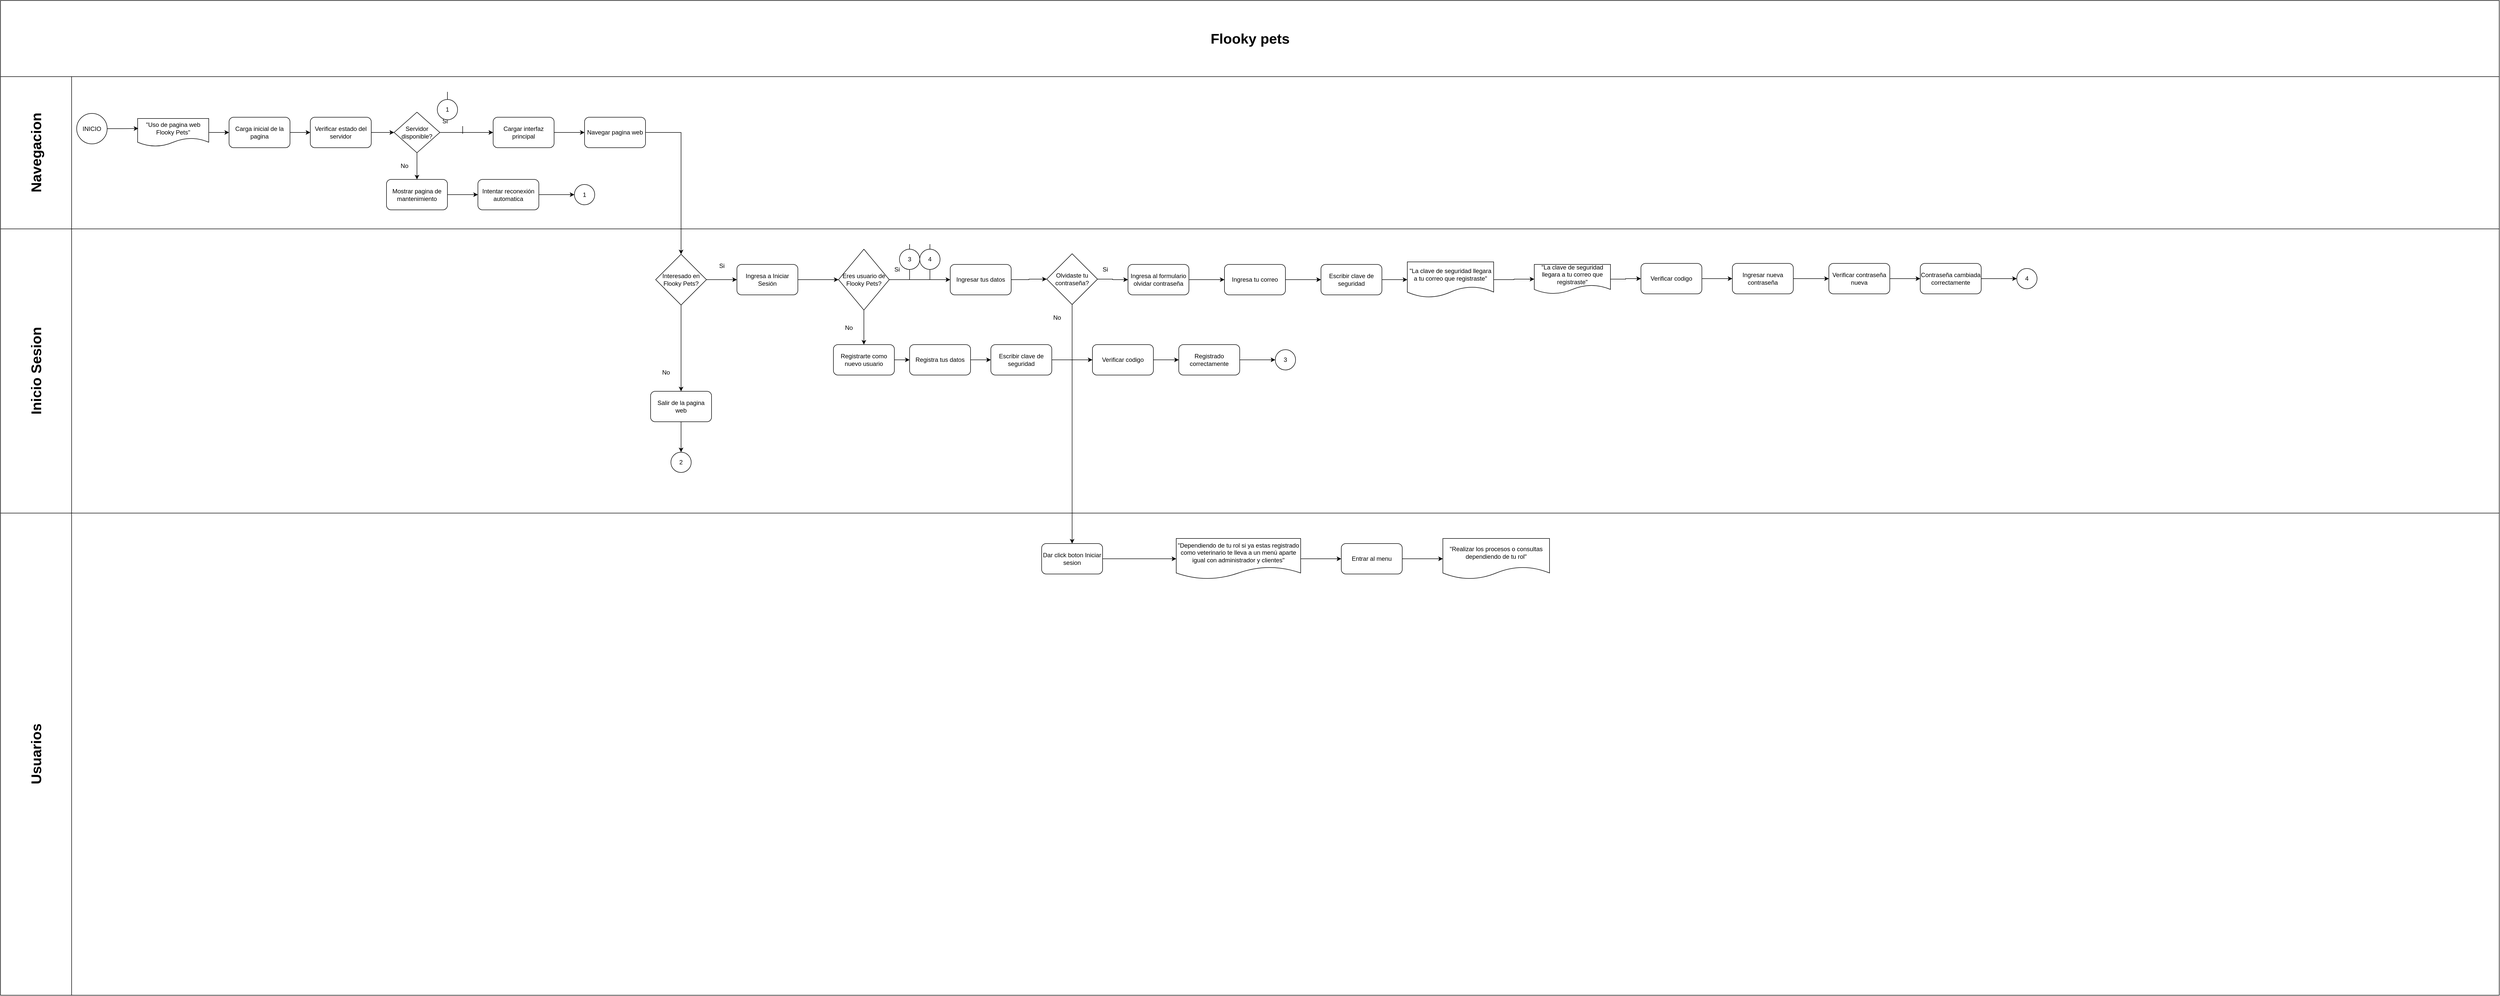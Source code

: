 <mxfile version="26.3.0">
  <diagram name="Página-1" id="5WowF1tZtqZ2zWdQ8NlJ">
    <mxGraphModel dx="6558" dy="4348" grid="1" gridSize="10" guides="1" tooltips="1" connect="1" arrows="1" fold="1" page="1" pageScale="1" pageWidth="5200" pageHeight="3600" math="0" shadow="0">
      <root>
        <mxCell id="0" />
        <mxCell id="1" parent="0" />
        <mxCell id="Lxw3tEKo1LNul-f_pS27-1" value="&lt;font style=&quot;font-size: 28px;&quot;&gt;Flooky pets&lt;/font&gt;" style="swimlane;childLayout=stackLayout;resizeParent=1;resizeParentMax=0;horizontal=1;startSize=150;horizontalStack=0;html=1;" vertex="1" parent="1">
          <mxGeometry x="-5200" y="-3600" width="4920" height="1960" as="geometry" />
        </mxCell>
        <mxCell id="Lxw3tEKo1LNul-f_pS27-2" value="&lt;font style=&quot;font-size: 28px;&quot;&gt;Navegacion&lt;/font&gt;" style="swimlane;startSize=140;horizontal=0;html=1;" vertex="1" parent="Lxw3tEKo1LNul-f_pS27-1">
          <mxGeometry y="150" width="4920" height="300" as="geometry" />
        </mxCell>
        <mxCell id="Lxw3tEKo1LNul-f_pS27-91" style="edgeStyle=orthogonalEdgeStyle;rounded=0;orthogonalLoop=1;jettySize=auto;html=1;entryX=0;entryY=0.5;entryDx=0;entryDy=0;" edge="1" parent="Lxw3tEKo1LNul-f_pS27-2" source="Lxw3tEKo1LNul-f_pS27-32" target="Lxw3tEKo1LNul-f_pS27-8">
          <mxGeometry relative="1" as="geometry" />
        </mxCell>
        <mxCell id="Lxw3tEKo1LNul-f_pS27-32" value="&quot;Uso de pagina web Flooky Pets&quot;" style="shape=document;whiteSpace=wrap;html=1;boundedLbl=1;" vertex="1" parent="Lxw3tEKo1LNul-f_pS27-2">
          <mxGeometry x="270" y="82.5" width="140" height="55" as="geometry" />
        </mxCell>
        <mxCell id="Lxw3tEKo1LNul-f_pS27-6" value="INICIO" style="ellipse;whiteSpace=wrap;html=1;aspect=fixed;" vertex="1" parent="Lxw3tEKo1LNul-f_pS27-2">
          <mxGeometry x="150" y="72.5" width="60" height="60" as="geometry" />
        </mxCell>
        <mxCell id="Lxw3tEKo1LNul-f_pS27-95" style="edgeStyle=orthogonalEdgeStyle;rounded=0;orthogonalLoop=1;jettySize=auto;html=1;" edge="1" parent="Lxw3tEKo1LNul-f_pS27-2" source="Lxw3tEKo1LNul-f_pS27-8" target="Lxw3tEKo1LNul-f_pS27-10">
          <mxGeometry relative="1" as="geometry" />
        </mxCell>
        <mxCell id="Lxw3tEKo1LNul-f_pS27-8" value="Carga inicial de la pagina" style="rounded=1;whiteSpace=wrap;html=1;" vertex="1" parent="Lxw3tEKo1LNul-f_pS27-2">
          <mxGeometry x="450" y="80" width="120" height="60" as="geometry" />
        </mxCell>
        <mxCell id="Lxw3tEKo1LNul-f_pS27-96" style="edgeStyle=orthogonalEdgeStyle;rounded=0;orthogonalLoop=1;jettySize=auto;html=1;entryX=0;entryY=0.5;entryDx=0;entryDy=0;" edge="1" parent="Lxw3tEKo1LNul-f_pS27-2" source="Lxw3tEKo1LNul-f_pS27-10" target="Lxw3tEKo1LNul-f_pS27-13">
          <mxGeometry relative="1" as="geometry" />
        </mxCell>
        <mxCell id="Lxw3tEKo1LNul-f_pS27-10" value="Verificar estado del servidor" style="rounded=1;whiteSpace=wrap;html=1;" vertex="1" parent="Lxw3tEKo1LNul-f_pS27-2">
          <mxGeometry x="610" y="80" width="120" height="60" as="geometry" />
        </mxCell>
        <mxCell id="Lxw3tEKo1LNul-f_pS27-94" style="edgeStyle=orthogonalEdgeStyle;rounded=0;orthogonalLoop=1;jettySize=auto;html=1;entryX=0.01;entryY=0.356;entryDx=0;entryDy=0;entryPerimeter=0;" edge="1" parent="Lxw3tEKo1LNul-f_pS27-2" source="Lxw3tEKo1LNul-f_pS27-6" target="Lxw3tEKo1LNul-f_pS27-32">
          <mxGeometry relative="1" as="geometry" />
        </mxCell>
        <mxCell id="Lxw3tEKo1LNul-f_pS27-97" style="edgeStyle=orthogonalEdgeStyle;rounded=0;orthogonalLoop=1;jettySize=auto;html=1;entryX=0;entryY=0.5;entryDx=0;entryDy=0;" edge="1" parent="Lxw3tEKo1LNul-f_pS27-2" source="Lxw3tEKo1LNul-f_pS27-13" target="Lxw3tEKo1LNul-f_pS27-19">
          <mxGeometry relative="1" as="geometry" />
        </mxCell>
        <mxCell id="Lxw3tEKo1LNul-f_pS27-100" style="edgeStyle=orthogonalEdgeStyle;rounded=0;orthogonalLoop=1;jettySize=auto;html=1;entryX=0.5;entryY=0;entryDx=0;entryDy=0;" edge="1" parent="Lxw3tEKo1LNul-f_pS27-2" source="Lxw3tEKo1LNul-f_pS27-13" target="Lxw3tEKo1LNul-f_pS27-15">
          <mxGeometry relative="1" as="geometry" />
        </mxCell>
        <mxCell id="Lxw3tEKo1LNul-f_pS27-13" value="Servidor disponible?" style="rhombus;whiteSpace=wrap;html=1;" vertex="1" parent="Lxw3tEKo1LNul-f_pS27-2">
          <mxGeometry x="775" y="70" width="90" height="80" as="geometry" />
        </mxCell>
        <mxCell id="Lxw3tEKo1LNul-f_pS27-102" style="edgeStyle=orthogonalEdgeStyle;rounded=0;orthogonalLoop=1;jettySize=auto;html=1;entryX=0;entryY=0.5;entryDx=0;entryDy=0;" edge="1" parent="Lxw3tEKo1LNul-f_pS27-2" source="Lxw3tEKo1LNul-f_pS27-15" target="Lxw3tEKo1LNul-f_pS27-17">
          <mxGeometry relative="1" as="geometry" />
        </mxCell>
        <mxCell id="Lxw3tEKo1LNul-f_pS27-15" value="Mostrar pagina de mantenimiento" style="rounded=1;whiteSpace=wrap;html=1;" vertex="1" parent="Lxw3tEKo1LNul-f_pS27-2">
          <mxGeometry x="760" y="202.5" width="120" height="60" as="geometry" />
        </mxCell>
        <mxCell id="Lxw3tEKo1LNul-f_pS27-103" style="edgeStyle=orthogonalEdgeStyle;rounded=0;orthogonalLoop=1;jettySize=auto;html=1;entryX=0;entryY=0.5;entryDx=0;entryDy=0;" edge="1" parent="Lxw3tEKo1LNul-f_pS27-2" source="Lxw3tEKo1LNul-f_pS27-17" target="Lxw3tEKo1LNul-f_pS27-33">
          <mxGeometry relative="1" as="geometry" />
        </mxCell>
        <mxCell id="Lxw3tEKo1LNul-f_pS27-17" value="Intentar reconexión automatica" style="rounded=1;whiteSpace=wrap;html=1;" vertex="1" parent="Lxw3tEKo1LNul-f_pS27-2">
          <mxGeometry x="940" y="202.5" width="120" height="60" as="geometry" />
        </mxCell>
        <mxCell id="Lxw3tEKo1LNul-f_pS27-99" style="edgeStyle=orthogonalEdgeStyle;rounded=0;orthogonalLoop=1;jettySize=auto;html=1;exitX=1;exitY=0.5;exitDx=0;exitDy=0;entryX=0;entryY=0.5;entryDx=0;entryDy=0;" edge="1" parent="Lxw3tEKo1LNul-f_pS27-2" source="Lxw3tEKo1LNul-f_pS27-19" target="Lxw3tEKo1LNul-f_pS27-21">
          <mxGeometry relative="1" as="geometry" />
        </mxCell>
        <mxCell id="Lxw3tEKo1LNul-f_pS27-19" value="Cargar interfaz principal" style="rounded=1;whiteSpace=wrap;html=1;" vertex="1" parent="Lxw3tEKo1LNul-f_pS27-2">
          <mxGeometry x="970" y="80" width="120" height="60" as="geometry" />
        </mxCell>
        <mxCell id="Lxw3tEKo1LNul-f_pS27-21" value="Navegar pagina web" style="rounded=1;whiteSpace=wrap;html=1;" vertex="1" parent="Lxw3tEKo1LNul-f_pS27-2">
          <mxGeometry x="1150" y="80" width="120" height="60" as="geometry" />
        </mxCell>
        <mxCell id="Lxw3tEKo1LNul-f_pS27-25" value="Si" style="text;html=1;align=center;verticalAlign=middle;resizable=0;points=[];autosize=1;strokeColor=none;fillColor=none;" vertex="1" parent="Lxw3tEKo1LNul-f_pS27-2">
          <mxGeometry x="860" y="72.5" width="30" height="30" as="geometry" />
        </mxCell>
        <mxCell id="Lxw3tEKo1LNul-f_pS27-26" value="No" style="text;html=1;align=center;verticalAlign=middle;resizable=0;points=[];autosize=1;strokeColor=none;fillColor=none;" vertex="1" parent="Lxw3tEKo1LNul-f_pS27-2">
          <mxGeometry x="775" y="160.5" width="40" height="30" as="geometry" />
        </mxCell>
        <mxCell id="Lxw3tEKo1LNul-f_pS27-33" value="1" style="ellipse;whiteSpace=wrap;html=1;aspect=fixed;" vertex="1" parent="Lxw3tEKo1LNul-f_pS27-2">
          <mxGeometry x="1130" y="212.5" width="40" height="40" as="geometry" />
        </mxCell>
        <mxCell id="Lxw3tEKo1LNul-f_pS27-35" value="" style="endArrow=none;html=1;rounded=0;" edge="1" parent="Lxw3tEKo1LNul-f_pS27-2" source="Lxw3tEKo1LNul-f_pS27-37">
          <mxGeometry width="50" height="50" relative="1" as="geometry">
            <mxPoint x="880" y="98" as="sourcePoint" />
            <mxPoint x="880" y="30" as="targetPoint" />
          </mxGeometry>
        </mxCell>
        <mxCell id="Lxw3tEKo1LNul-f_pS27-36" value="" style="endArrow=none;html=1;rounded=0;" edge="1" parent="Lxw3tEKo1LNul-f_pS27-2">
          <mxGeometry width="50" height="50" relative="1" as="geometry">
            <mxPoint x="910" y="112.5" as="sourcePoint" />
            <mxPoint x="910" y="97.5" as="targetPoint" />
          </mxGeometry>
        </mxCell>
        <mxCell id="Lxw3tEKo1LNul-f_pS27-37" value="1" style="ellipse;whiteSpace=wrap;html=1;aspect=fixed;" vertex="1" parent="Lxw3tEKo1LNul-f_pS27-2">
          <mxGeometry x="860" y="45" width="40" height="40" as="geometry" />
        </mxCell>
        <mxCell id="Lxw3tEKo1LNul-f_pS27-3" value="&lt;font style=&quot;font-size: 28px;&quot;&gt;Inicio Sesion&lt;/font&gt;" style="swimlane;startSize=140;horizontal=0;html=1;" vertex="1" parent="Lxw3tEKo1LNul-f_pS27-1">
          <mxGeometry y="450" width="4920" height="560" as="geometry" />
        </mxCell>
        <mxCell id="Lxw3tEKo1LNul-f_pS27-22" style="edgeStyle=orthogonalEdgeStyle;rounded=0;orthogonalLoop=1;jettySize=auto;html=1;exitX=1;exitY=0.5;exitDx=0;exitDy=0;entryX=0;entryY=0.5;entryDx=0;entryDy=0;" edge="1" parent="Lxw3tEKo1LNul-f_pS27-3" source="Lxw3tEKo1LNul-f_pS27-24" target="Lxw3tEKo1LNul-f_pS27-30">
          <mxGeometry relative="1" as="geometry" />
        </mxCell>
        <mxCell id="Lxw3tEKo1LNul-f_pS27-23" style="edgeStyle=orthogonalEdgeStyle;rounded=0;orthogonalLoop=1;jettySize=auto;html=1;exitX=0.5;exitY=1;exitDx=0;exitDy=0;entryX=0.5;entryY=0;entryDx=0;entryDy=0;" edge="1" parent="Lxw3tEKo1LNul-f_pS27-3" source="Lxw3tEKo1LNul-f_pS27-24" target="Lxw3tEKo1LNul-f_pS27-28">
          <mxGeometry relative="1" as="geometry" />
        </mxCell>
        <mxCell id="Lxw3tEKo1LNul-f_pS27-24" value="Interesado en Flooky Pets?" style="rhombus;whiteSpace=wrap;html=1;" vertex="1" parent="Lxw3tEKo1LNul-f_pS27-3">
          <mxGeometry x="1290" y="50" width="100" height="100" as="geometry" />
        </mxCell>
        <mxCell id="Lxw3tEKo1LNul-f_pS27-27" style="edgeStyle=orthogonalEdgeStyle;rounded=0;orthogonalLoop=1;jettySize=auto;html=1;exitX=0.5;exitY=1;exitDx=0;exitDy=0;entryX=0.5;entryY=0;entryDx=0;entryDy=0;" edge="1" parent="Lxw3tEKo1LNul-f_pS27-3" source="Lxw3tEKo1LNul-f_pS27-28" target="Lxw3tEKo1LNul-f_pS27-34">
          <mxGeometry relative="1" as="geometry" />
        </mxCell>
        <mxCell id="Lxw3tEKo1LNul-f_pS27-28" value="Salir de la pagina web" style="rounded=1;whiteSpace=wrap;html=1;" vertex="1" parent="Lxw3tEKo1LNul-f_pS27-3">
          <mxGeometry x="1280" y="320" width="120" height="60" as="geometry" />
        </mxCell>
        <mxCell id="Lxw3tEKo1LNul-f_pS27-117" style="edgeStyle=orthogonalEdgeStyle;rounded=0;orthogonalLoop=1;jettySize=auto;html=1;entryX=0;entryY=0.5;entryDx=0;entryDy=0;" edge="1" parent="Lxw3tEKo1LNul-f_pS27-3" source="Lxw3tEKo1LNul-f_pS27-30" target="Lxw3tEKo1LNul-f_pS27-44">
          <mxGeometry relative="1" as="geometry" />
        </mxCell>
        <mxCell id="Lxw3tEKo1LNul-f_pS27-30" value="Ingresa a Iniciar Sesión" style="rounded=1;whiteSpace=wrap;html=1;" vertex="1" parent="Lxw3tEKo1LNul-f_pS27-3">
          <mxGeometry x="1450" y="70" width="120" height="60" as="geometry" />
        </mxCell>
        <mxCell id="Lxw3tEKo1LNul-f_pS27-34" value="2" style="ellipse;whiteSpace=wrap;html=1;aspect=fixed;" vertex="1" parent="Lxw3tEKo1LNul-f_pS27-3">
          <mxGeometry x="1320" y="440" width="40" height="40" as="geometry" />
        </mxCell>
        <mxCell id="Lxw3tEKo1LNul-f_pS27-38" value="No" style="text;html=1;align=center;verticalAlign=middle;resizable=0;points=[];autosize=1;strokeColor=none;fillColor=none;" vertex="1" parent="Lxw3tEKo1LNul-f_pS27-3">
          <mxGeometry x="1290" y="268" width="40" height="30" as="geometry" />
        </mxCell>
        <mxCell id="Lxw3tEKo1LNul-f_pS27-39" value="Si" style="text;html=1;align=center;verticalAlign=middle;resizable=0;points=[];autosize=1;strokeColor=none;fillColor=none;" vertex="1" parent="Lxw3tEKo1LNul-f_pS27-3">
          <mxGeometry x="1405" y="58" width="30" height="30" as="geometry" />
        </mxCell>
        <mxCell id="Lxw3tEKo1LNul-f_pS27-40" style="edgeStyle=orthogonalEdgeStyle;rounded=0;orthogonalLoop=1;jettySize=auto;html=1;exitX=1;exitY=0.5;exitDx=0;exitDy=0;entryX=0;entryY=0.5;entryDx=0;entryDy=0;" edge="1" parent="Lxw3tEKo1LNul-f_pS27-3" source="Lxw3tEKo1LNul-f_pS27-41" target="Lxw3tEKo1LNul-f_pS27-62">
          <mxGeometry relative="1" as="geometry" />
        </mxCell>
        <mxCell id="Lxw3tEKo1LNul-f_pS27-41" value="Ingresar tus datos" style="rounded=1;whiteSpace=wrap;html=1;" vertex="1" parent="Lxw3tEKo1LNul-f_pS27-3">
          <mxGeometry x="1870" y="70" width="120" height="60" as="geometry" />
        </mxCell>
        <mxCell id="Lxw3tEKo1LNul-f_pS27-42" style="edgeStyle=orthogonalEdgeStyle;rounded=0;orthogonalLoop=1;jettySize=auto;html=1;exitX=0.5;exitY=1;exitDx=0;exitDy=0;entryX=0.5;entryY=0;entryDx=0;entryDy=0;" edge="1" parent="Lxw3tEKo1LNul-f_pS27-3" source="Lxw3tEKo1LNul-f_pS27-44" target="Lxw3tEKo1LNul-f_pS27-46">
          <mxGeometry relative="1" as="geometry" />
        </mxCell>
        <mxCell id="Lxw3tEKo1LNul-f_pS27-118" style="edgeStyle=orthogonalEdgeStyle;rounded=0;orthogonalLoop=1;jettySize=auto;html=1;" edge="1" parent="Lxw3tEKo1LNul-f_pS27-3" source="Lxw3tEKo1LNul-f_pS27-44" target="Lxw3tEKo1LNul-f_pS27-41">
          <mxGeometry relative="1" as="geometry" />
        </mxCell>
        <mxCell id="Lxw3tEKo1LNul-f_pS27-44" value="Eres usuario de Flooky Pets?" style="rhombus;whiteSpace=wrap;html=1;" vertex="1" parent="Lxw3tEKo1LNul-f_pS27-3">
          <mxGeometry x="1650" y="40" width="100" height="120" as="geometry" />
        </mxCell>
        <mxCell id="Lxw3tEKo1LNul-f_pS27-106" style="edgeStyle=orthogonalEdgeStyle;rounded=0;orthogonalLoop=1;jettySize=auto;html=1;entryX=0;entryY=0.5;entryDx=0;entryDy=0;" edge="1" parent="Lxw3tEKo1LNul-f_pS27-3" source="Lxw3tEKo1LNul-f_pS27-46" target="Lxw3tEKo1LNul-f_pS27-48">
          <mxGeometry relative="1" as="geometry" />
        </mxCell>
        <mxCell id="Lxw3tEKo1LNul-f_pS27-46" value="Registrarte como nuevo usuario" style="rounded=1;whiteSpace=wrap;html=1;" vertex="1" parent="Lxw3tEKo1LNul-f_pS27-3">
          <mxGeometry x="1640" y="228" width="120" height="60" as="geometry" />
        </mxCell>
        <mxCell id="Lxw3tEKo1LNul-f_pS27-107" style="edgeStyle=orthogonalEdgeStyle;rounded=0;orthogonalLoop=1;jettySize=auto;html=1;entryX=0;entryY=0.5;entryDx=0;entryDy=0;" edge="1" parent="Lxw3tEKo1LNul-f_pS27-3" source="Lxw3tEKo1LNul-f_pS27-48" target="Lxw3tEKo1LNul-f_pS27-50">
          <mxGeometry relative="1" as="geometry" />
        </mxCell>
        <mxCell id="Lxw3tEKo1LNul-f_pS27-48" value="Registra tus datos" style="rounded=1;whiteSpace=wrap;html=1;" vertex="1" parent="Lxw3tEKo1LNul-f_pS27-3">
          <mxGeometry x="1790" y="228" width="120" height="60" as="geometry" />
        </mxCell>
        <mxCell id="Lxw3tEKo1LNul-f_pS27-105" style="edgeStyle=orthogonalEdgeStyle;rounded=0;orthogonalLoop=1;jettySize=auto;html=1;entryX=0;entryY=0.5;entryDx=0;entryDy=0;" edge="1" parent="Lxw3tEKo1LNul-f_pS27-3" source="Lxw3tEKo1LNul-f_pS27-50" target="Lxw3tEKo1LNul-f_pS27-54">
          <mxGeometry relative="1" as="geometry" />
        </mxCell>
        <mxCell id="Lxw3tEKo1LNul-f_pS27-50" value="Escribir clave de seguridad" style="rounded=1;whiteSpace=wrap;html=1;" vertex="1" parent="Lxw3tEKo1LNul-f_pS27-3">
          <mxGeometry x="1950" y="228" width="120" height="60" as="geometry" />
        </mxCell>
        <mxCell id="Lxw3tEKo1LNul-f_pS27-61" style="edgeStyle=orthogonalEdgeStyle;rounded=0;orthogonalLoop=1;jettySize=auto;html=1;exitX=1;exitY=0.5;exitDx=0;exitDy=0;" edge="1" parent="Lxw3tEKo1LNul-f_pS27-3" source="Lxw3tEKo1LNul-f_pS27-62" target="Lxw3tEKo1LNul-f_pS27-66">
          <mxGeometry relative="1" as="geometry" />
        </mxCell>
        <mxCell id="Lxw3tEKo1LNul-f_pS27-62" value="Olvidaste tu contraseña?" style="rhombus;whiteSpace=wrap;html=1;" vertex="1" parent="Lxw3tEKo1LNul-f_pS27-3">
          <mxGeometry x="2060" y="49" width="100" height="100" as="geometry" />
        </mxCell>
        <mxCell id="Lxw3tEKo1LNul-f_pS27-63" value="Si" style="text;html=1;align=center;verticalAlign=middle;resizable=0;points=[];autosize=1;strokeColor=none;fillColor=none;" vertex="1" parent="Lxw3tEKo1LNul-f_pS27-3">
          <mxGeometry x="1750" y="65" width="30" height="30" as="geometry" />
        </mxCell>
        <mxCell id="Lxw3tEKo1LNul-f_pS27-64" value="No" style="text;html=1;align=center;verticalAlign=middle;resizable=0;points=[];autosize=1;strokeColor=none;fillColor=none;" vertex="1" parent="Lxw3tEKo1LNul-f_pS27-3">
          <mxGeometry x="1650" y="180" width="40" height="30" as="geometry" />
        </mxCell>
        <mxCell id="Lxw3tEKo1LNul-f_pS27-65" style="edgeStyle=orthogonalEdgeStyle;rounded=0;orthogonalLoop=1;jettySize=auto;html=1;entryX=0;entryY=0.5;entryDx=0;entryDy=0;" edge="1" parent="Lxw3tEKo1LNul-f_pS27-3" source="Lxw3tEKo1LNul-f_pS27-66" target="Lxw3tEKo1LNul-f_pS27-68">
          <mxGeometry relative="1" as="geometry" />
        </mxCell>
        <mxCell id="Lxw3tEKo1LNul-f_pS27-66" value="Ingresa al formulario olvidar contraseña" style="rounded=1;whiteSpace=wrap;html=1;" vertex="1" parent="Lxw3tEKo1LNul-f_pS27-3">
          <mxGeometry x="2220" y="70" width="120" height="60" as="geometry" />
        </mxCell>
        <mxCell id="Lxw3tEKo1LNul-f_pS27-67" style="edgeStyle=orthogonalEdgeStyle;rounded=0;orthogonalLoop=1;jettySize=auto;html=1;" edge="1" parent="Lxw3tEKo1LNul-f_pS27-3" source="Lxw3tEKo1LNul-f_pS27-68" target="Lxw3tEKo1LNul-f_pS27-70">
          <mxGeometry relative="1" as="geometry" />
        </mxCell>
        <mxCell id="Lxw3tEKo1LNul-f_pS27-68" value="Ingresa tu correo" style="rounded=1;whiteSpace=wrap;html=1;" vertex="1" parent="Lxw3tEKo1LNul-f_pS27-3">
          <mxGeometry x="2410" y="70" width="120" height="60" as="geometry" />
        </mxCell>
        <mxCell id="Lxw3tEKo1LNul-f_pS27-111" style="edgeStyle=orthogonalEdgeStyle;rounded=0;orthogonalLoop=1;jettySize=auto;html=1;entryX=0;entryY=0.5;entryDx=0;entryDy=0;" edge="1" parent="Lxw3tEKo1LNul-f_pS27-3" source="Lxw3tEKo1LNul-f_pS27-70" target="Lxw3tEKo1LNul-f_pS27-52">
          <mxGeometry relative="1" as="geometry" />
        </mxCell>
        <mxCell id="Lxw3tEKo1LNul-f_pS27-70" value="Escribir clave de seguridad" style="rounded=1;whiteSpace=wrap;html=1;" vertex="1" parent="Lxw3tEKo1LNul-f_pS27-3">
          <mxGeometry x="2600" y="70" width="120" height="60" as="geometry" />
        </mxCell>
        <mxCell id="Lxw3tEKo1LNul-f_pS27-82" value="" style="endArrow=none;html=1;rounded=0;" edge="1" parent="Lxw3tEKo1LNul-f_pS27-3" source="Lxw3tEKo1LNul-f_pS27-85">
          <mxGeometry width="50" height="50" relative="1" as="geometry">
            <mxPoint x="1790" y="100" as="sourcePoint" />
            <mxPoint x="1790" y="30" as="targetPoint" />
          </mxGeometry>
        </mxCell>
        <mxCell id="Lxw3tEKo1LNul-f_pS27-83" value="" style="endArrow=none;html=1;rounded=0;" edge="1" parent="Lxw3tEKo1LNul-f_pS27-3">
          <mxGeometry width="50" height="50" relative="1" as="geometry">
            <mxPoint x="1830" y="100" as="sourcePoint" />
            <mxPoint x="1830" y="30" as="targetPoint" />
          </mxGeometry>
        </mxCell>
        <mxCell id="Lxw3tEKo1LNul-f_pS27-84" value="" style="endArrow=none;html=1;rounded=0;" edge="1" parent="Lxw3tEKo1LNul-f_pS27-3" target="Lxw3tEKo1LNul-f_pS27-85">
          <mxGeometry width="50" height="50" relative="1" as="geometry">
            <mxPoint x="1790" y="100" as="sourcePoint" />
            <mxPoint x="1790" y="30" as="targetPoint" />
          </mxGeometry>
        </mxCell>
        <mxCell id="Lxw3tEKo1LNul-f_pS27-85" value="3" style="ellipse;whiteSpace=wrap;html=1;aspect=fixed;" vertex="1" parent="Lxw3tEKo1LNul-f_pS27-3">
          <mxGeometry x="1770" y="40" width="40" height="40" as="geometry" />
        </mxCell>
        <mxCell id="Lxw3tEKo1LNul-f_pS27-86" value="4" style="ellipse;whiteSpace=wrap;html=1;aspect=fixed;" vertex="1" parent="Lxw3tEKo1LNul-f_pS27-3">
          <mxGeometry x="1810" y="40" width="40" height="40" as="geometry" />
        </mxCell>
        <mxCell id="Lxw3tEKo1LNul-f_pS27-87" value="Si" style="text;html=1;align=center;verticalAlign=middle;resizable=0;points=[];autosize=1;strokeColor=none;fillColor=none;" vertex="1" parent="Lxw3tEKo1LNul-f_pS27-3">
          <mxGeometry x="2160" y="65" width="30" height="30" as="geometry" />
        </mxCell>
        <mxCell id="Lxw3tEKo1LNul-f_pS27-88" value="No" style="text;html=1;align=center;verticalAlign=middle;resizable=0;points=[];autosize=1;strokeColor=none;fillColor=none;" vertex="1" parent="Lxw3tEKo1LNul-f_pS27-3">
          <mxGeometry x="2060" y="160" width="40" height="30" as="geometry" />
        </mxCell>
        <mxCell id="Lxw3tEKo1LNul-f_pS27-112" style="edgeStyle=orthogonalEdgeStyle;rounded=0;orthogonalLoop=1;jettySize=auto;html=1;entryX=0;entryY=0.5;entryDx=0;entryDy=0;" edge="1" parent="Lxw3tEKo1LNul-f_pS27-3" source="Lxw3tEKo1LNul-f_pS27-52" target="Lxw3tEKo1LNul-f_pS27-72">
          <mxGeometry relative="1" as="geometry" />
        </mxCell>
        <mxCell id="Lxw3tEKo1LNul-f_pS27-52" value="&quot;La clave de seguridad llegara a tu correo que registraste&quot;" style="shape=document;whiteSpace=wrap;html=1;boundedLbl=1;" vertex="1" parent="Lxw3tEKo1LNul-f_pS27-3">
          <mxGeometry x="2770" y="65" width="170" height="70" as="geometry" />
        </mxCell>
        <mxCell id="Lxw3tEKo1LNul-f_pS27-108" style="edgeStyle=orthogonalEdgeStyle;rounded=0;orthogonalLoop=1;jettySize=auto;html=1;entryX=0;entryY=0.5;entryDx=0;entryDy=0;" edge="1" parent="Lxw3tEKo1LNul-f_pS27-3" source="Lxw3tEKo1LNul-f_pS27-54" target="Lxw3tEKo1LNul-f_pS27-56">
          <mxGeometry relative="1" as="geometry" />
        </mxCell>
        <mxCell id="Lxw3tEKo1LNul-f_pS27-54" value="Verificar codigo" style="rounded=1;whiteSpace=wrap;html=1;" vertex="1" parent="Lxw3tEKo1LNul-f_pS27-3">
          <mxGeometry x="2150" y="228" width="120" height="60" as="geometry" />
        </mxCell>
        <mxCell id="Lxw3tEKo1LNul-f_pS27-109" style="edgeStyle=orthogonalEdgeStyle;rounded=0;orthogonalLoop=1;jettySize=auto;html=1;entryX=0;entryY=0.5;entryDx=0;entryDy=0;" edge="1" parent="Lxw3tEKo1LNul-f_pS27-3" source="Lxw3tEKo1LNul-f_pS27-56" target="Lxw3tEKo1LNul-f_pS27-57">
          <mxGeometry relative="1" as="geometry" />
        </mxCell>
        <mxCell id="Lxw3tEKo1LNul-f_pS27-56" value="Registrado correctamente" style="rounded=1;whiteSpace=wrap;html=1;" vertex="1" parent="Lxw3tEKo1LNul-f_pS27-3">
          <mxGeometry x="2320" y="228" width="120" height="60" as="geometry" />
        </mxCell>
        <mxCell id="Lxw3tEKo1LNul-f_pS27-57" value="3" style="ellipse;whiteSpace=wrap;html=1;aspect=fixed;" vertex="1" parent="Lxw3tEKo1LNul-f_pS27-3">
          <mxGeometry x="2510" y="238" width="40" height="40" as="geometry" />
        </mxCell>
        <mxCell id="Lxw3tEKo1LNul-f_pS27-71" style="edgeStyle=orthogonalEdgeStyle;rounded=0;orthogonalLoop=1;jettySize=auto;html=1;entryX=0;entryY=0.5;entryDx=0;entryDy=0;" edge="1" parent="Lxw3tEKo1LNul-f_pS27-3" source="Lxw3tEKo1LNul-f_pS27-72" target="Lxw3tEKo1LNul-f_pS27-74">
          <mxGeometry relative="1" as="geometry" />
        </mxCell>
        <mxCell id="Lxw3tEKo1LNul-f_pS27-72" value="&quot;La clave de seguridad llegara a tu correo que registraste&quot;" style="shape=document;whiteSpace=wrap;html=1;boundedLbl=1;" vertex="1" parent="Lxw3tEKo1LNul-f_pS27-3">
          <mxGeometry x="3020" y="70" width="150" height="58" as="geometry" />
        </mxCell>
        <mxCell id="Lxw3tEKo1LNul-f_pS27-73" style="edgeStyle=orthogonalEdgeStyle;rounded=0;orthogonalLoop=1;jettySize=auto;html=1;entryX=0;entryY=0.5;entryDx=0;entryDy=0;" edge="1" parent="Lxw3tEKo1LNul-f_pS27-3" source="Lxw3tEKo1LNul-f_pS27-74" target="Lxw3tEKo1LNul-f_pS27-76">
          <mxGeometry relative="1" as="geometry" />
        </mxCell>
        <mxCell id="Lxw3tEKo1LNul-f_pS27-74" value="Verificar codigo" style="rounded=1;whiteSpace=wrap;html=1;" vertex="1" parent="Lxw3tEKo1LNul-f_pS27-3">
          <mxGeometry x="3230" y="68" width="120" height="60" as="geometry" />
        </mxCell>
        <mxCell id="Lxw3tEKo1LNul-f_pS27-75" style="edgeStyle=orthogonalEdgeStyle;rounded=0;orthogonalLoop=1;jettySize=auto;html=1;entryX=0;entryY=0.5;entryDx=0;entryDy=0;" edge="1" parent="Lxw3tEKo1LNul-f_pS27-3" source="Lxw3tEKo1LNul-f_pS27-76" target="Lxw3tEKo1LNul-f_pS27-79">
          <mxGeometry relative="1" as="geometry" />
        </mxCell>
        <mxCell id="Lxw3tEKo1LNul-f_pS27-76" value="Ingresar nueva contraseña" style="rounded=1;whiteSpace=wrap;html=1;" vertex="1" parent="Lxw3tEKo1LNul-f_pS27-3">
          <mxGeometry x="3410" y="68" width="120" height="60" as="geometry" />
        </mxCell>
        <mxCell id="Lxw3tEKo1LNul-f_pS27-77" value="4" style="ellipse;whiteSpace=wrap;html=1;aspect=fixed;" vertex="1" parent="Lxw3tEKo1LNul-f_pS27-3">
          <mxGeometry x="3970" y="78" width="40" height="40" as="geometry" />
        </mxCell>
        <mxCell id="Lxw3tEKo1LNul-f_pS27-78" style="edgeStyle=orthogonalEdgeStyle;rounded=0;orthogonalLoop=1;jettySize=auto;html=1;exitX=1;exitY=0.5;exitDx=0;exitDy=0;entryX=0;entryY=0.5;entryDx=0;entryDy=0;" edge="1" parent="Lxw3tEKo1LNul-f_pS27-3" source="Lxw3tEKo1LNul-f_pS27-79" target="Lxw3tEKo1LNul-f_pS27-81">
          <mxGeometry relative="1" as="geometry" />
        </mxCell>
        <mxCell id="Lxw3tEKo1LNul-f_pS27-79" value="Verificar contraseña nueva" style="rounded=1;whiteSpace=wrap;html=1;" vertex="1" parent="Lxw3tEKo1LNul-f_pS27-3">
          <mxGeometry x="3600" y="68" width="120" height="60" as="geometry" />
        </mxCell>
        <mxCell id="Lxw3tEKo1LNul-f_pS27-80" style="edgeStyle=orthogonalEdgeStyle;rounded=0;orthogonalLoop=1;jettySize=auto;html=1;entryX=0;entryY=0.5;entryDx=0;entryDy=0;" edge="1" parent="Lxw3tEKo1LNul-f_pS27-3" source="Lxw3tEKo1LNul-f_pS27-81" target="Lxw3tEKo1LNul-f_pS27-77">
          <mxGeometry relative="1" as="geometry" />
        </mxCell>
        <mxCell id="Lxw3tEKo1LNul-f_pS27-81" value="Contraseña cambiada correctamente" style="rounded=1;whiteSpace=wrap;html=1;" vertex="1" parent="Lxw3tEKo1LNul-f_pS27-3">
          <mxGeometry x="3780" y="68" width="120" height="60" as="geometry" />
        </mxCell>
        <mxCell id="Lxw3tEKo1LNul-f_pS27-4" value="&lt;font style=&quot;font-size: 28px;&quot;&gt;Usuarios&lt;/font&gt;" style="swimlane;startSize=140;horizontal=0;html=1;" vertex="1" parent="Lxw3tEKo1LNul-f_pS27-1">
          <mxGeometry y="1010" width="4920" height="950" as="geometry" />
        </mxCell>
        <mxCell id="Lxw3tEKo1LNul-f_pS27-104" style="edgeStyle=orthogonalEdgeStyle;rounded=0;orthogonalLoop=1;jettySize=auto;html=1;entryX=0;entryY=0.5;entryDx=0;entryDy=0;" edge="1" parent="Lxw3tEKo1LNul-f_pS27-4" source="Lxw3tEKo1LNul-f_pS27-59" target="Lxw3tEKo1LNul-f_pS27-89">
          <mxGeometry relative="1" as="geometry" />
        </mxCell>
        <mxCell id="Lxw3tEKo1LNul-f_pS27-59" value="Dar click boton Iniciar sesion" style="rounded=1;whiteSpace=wrap;html=1;" vertex="1" parent="Lxw3tEKo1LNul-f_pS27-4">
          <mxGeometry x="2050" y="60" width="120" height="60" as="geometry" />
        </mxCell>
        <mxCell id="Lxw3tEKo1LNul-f_pS27-121" style="edgeStyle=orthogonalEdgeStyle;rounded=0;orthogonalLoop=1;jettySize=auto;html=1;entryX=0;entryY=0.5;entryDx=0;entryDy=0;" edge="1" parent="Lxw3tEKo1LNul-f_pS27-4" source="Lxw3tEKo1LNul-f_pS27-89" target="Lxw3tEKo1LNul-f_pS27-120">
          <mxGeometry relative="1" as="geometry" />
        </mxCell>
        <mxCell id="Lxw3tEKo1LNul-f_pS27-89" value="&quot;Dependiendo de tu rol si ya estas registrado como veterinario te lleva a un menú aparte igual con administrador y clientes&quot;" style="shape=document;whiteSpace=wrap;html=1;boundedLbl=1;" vertex="1" parent="Lxw3tEKo1LNul-f_pS27-4">
          <mxGeometry x="2315" y="50" width="245" height="80" as="geometry" />
        </mxCell>
        <mxCell id="Lxw3tEKo1LNul-f_pS27-124" style="edgeStyle=orthogonalEdgeStyle;rounded=0;orthogonalLoop=1;jettySize=auto;html=1;entryX=0;entryY=0.5;entryDx=0;entryDy=0;" edge="1" parent="Lxw3tEKo1LNul-f_pS27-4" source="Lxw3tEKo1LNul-f_pS27-120" target="Lxw3tEKo1LNul-f_pS27-123">
          <mxGeometry relative="1" as="geometry" />
        </mxCell>
        <mxCell id="Lxw3tEKo1LNul-f_pS27-120" value="Entrar al menu" style="rounded=1;whiteSpace=wrap;html=1;" vertex="1" parent="Lxw3tEKo1LNul-f_pS27-4">
          <mxGeometry x="2640" y="60" width="120" height="60" as="geometry" />
        </mxCell>
        <mxCell id="Lxw3tEKo1LNul-f_pS27-123" value="&quot;Realizar los procesos o consultas dependiendo de tu rol&quot;" style="shape=document;whiteSpace=wrap;html=1;boundedLbl=1;" vertex="1" parent="Lxw3tEKo1LNul-f_pS27-4">
          <mxGeometry x="2840" y="50" width="210" height="80" as="geometry" />
        </mxCell>
        <mxCell id="Lxw3tEKo1LNul-f_pS27-119" style="edgeStyle=orthogonalEdgeStyle;rounded=0;orthogonalLoop=1;jettySize=auto;html=1;entryX=0.5;entryY=0;entryDx=0;entryDy=0;" edge="1" parent="Lxw3tEKo1LNul-f_pS27-1" source="Lxw3tEKo1LNul-f_pS27-21" target="Lxw3tEKo1LNul-f_pS27-24">
          <mxGeometry relative="1" as="geometry" />
        </mxCell>
        <mxCell id="Lxw3tEKo1LNul-f_pS27-60" style="edgeStyle=orthogonalEdgeStyle;rounded=0;orthogonalLoop=1;jettySize=auto;html=1;entryX=0.5;entryY=0;entryDx=0;entryDy=0;" edge="1" parent="Lxw3tEKo1LNul-f_pS27-1" source="Lxw3tEKo1LNul-f_pS27-62" target="Lxw3tEKo1LNul-f_pS27-59">
          <mxGeometry relative="1" as="geometry" />
        </mxCell>
      </root>
    </mxGraphModel>
  </diagram>
</mxfile>
